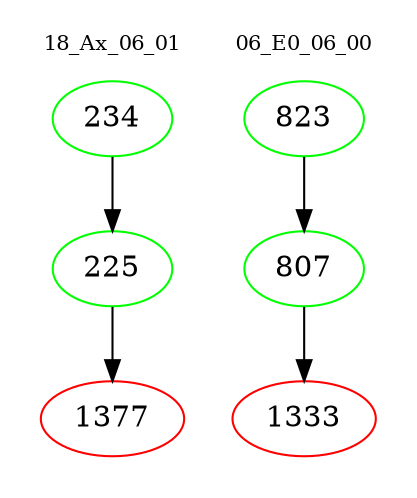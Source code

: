 digraph{
subgraph cluster_0 {
color = white
label = "18_Ax_06_01";
fontsize=10;
T0_234 [label="234", color="green"]
T0_234 -> T0_225 [color="black"]
T0_225 [label="225", color="green"]
T0_225 -> T0_1377 [color="black"]
T0_1377 [label="1377", color="red"]
}
subgraph cluster_1 {
color = white
label = "06_E0_06_00";
fontsize=10;
T1_823 [label="823", color="green"]
T1_823 -> T1_807 [color="black"]
T1_807 [label="807", color="green"]
T1_807 -> T1_1333 [color="black"]
T1_1333 [label="1333", color="red"]
}
}
